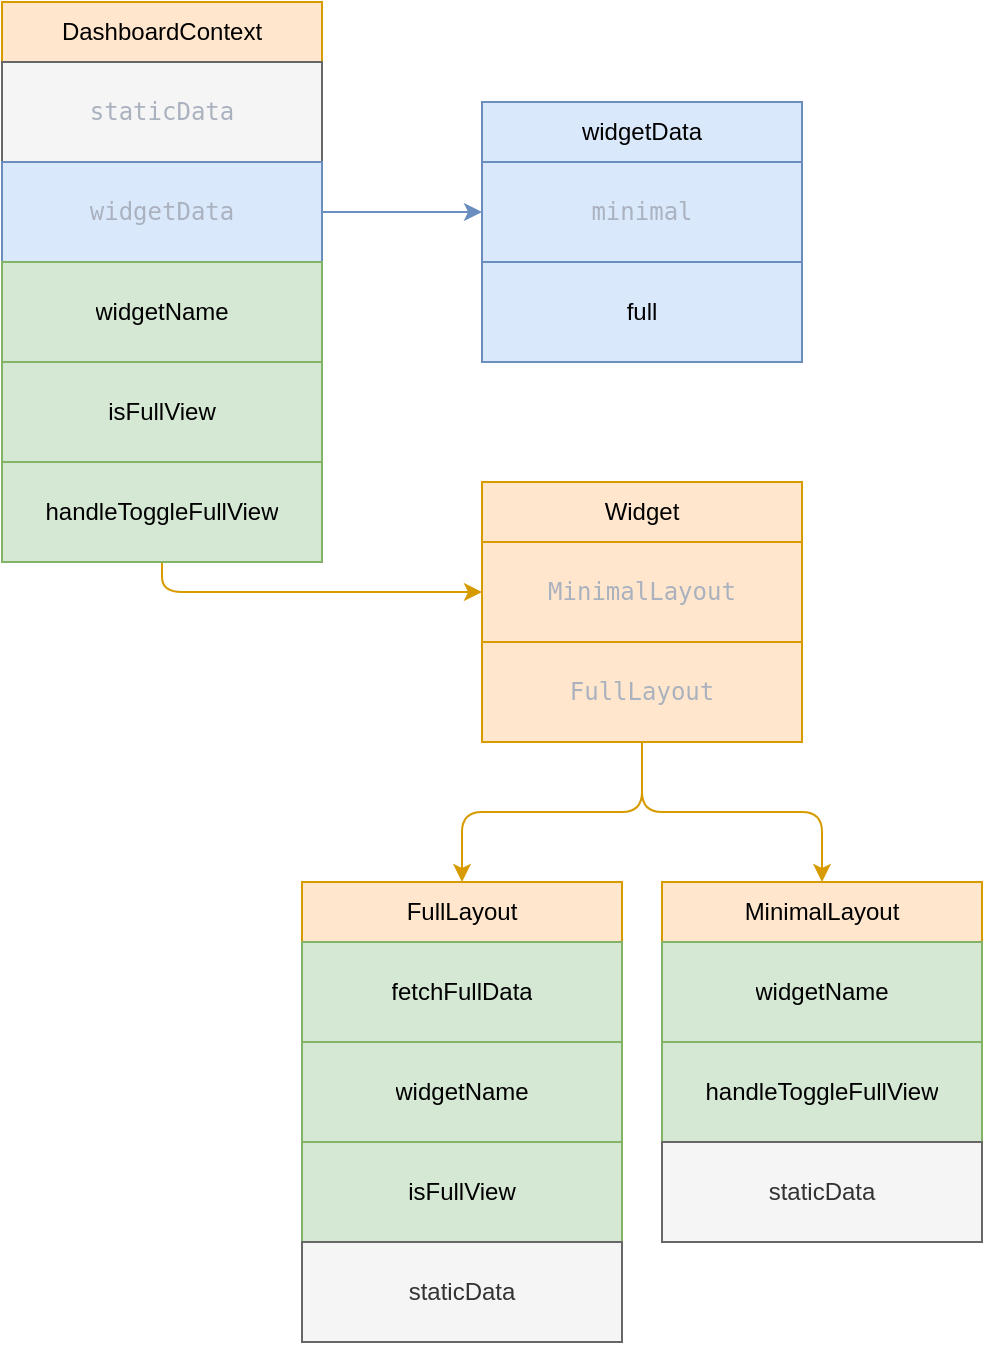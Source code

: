 <mxfile>
    <diagram id="y97ux0yySkE4DyIflFOb" name="Страница — 1">
        <mxGraphModel dx="706" dy="481" grid="1" gridSize="10" guides="1" tooltips="1" connect="1" arrows="1" fold="1" page="1" pageScale="1" pageWidth="827" pageHeight="1169" math="0" shadow="0">
            <root>
                <mxCell id="0"/>
                <mxCell id="1" parent="0"/>
                <mxCell id="61" style="edgeStyle=orthogonalEdgeStyle;html=1;exitX=0.5;exitY=1;exitDx=0;exitDy=0;entryX=0;entryY=0.5;entryDx=0;entryDy=0;fillColor=#ffe6cc;strokeColor=#d79b00;" edge="1" parent="1" source="2" target="33">
                    <mxGeometry relative="1" as="geometry"/>
                </mxCell>
                <mxCell id="2" value="DashboardContext" style="swimlane;fontStyle=0;childLayout=stackLayout;horizontal=1;startSize=30;horizontalStack=0;resizeParent=1;resizeParentMax=0;resizeLast=0;collapsible=1;marginBottom=0;whiteSpace=wrap;html=1;fillColor=#ffe6cc;strokeColor=#d79b00;" parent="1" vertex="1">
                    <mxGeometry x="80" y="40" width="160" height="280" as="geometry"/>
                </mxCell>
                <mxCell id="6" value="&lt;div style=&quot;color: rgb(171, 178, 191);&quot;&gt;&lt;pre style=&quot;font-family: &amp;quot;JetBrains Mono&amp;quot;, monospace;&quot;&gt;&lt;div style=&quot;color: rgb(171, 178, 191);&quot;&gt;&lt;pre style=&quot;font-family: &amp;quot;JetBrains Mono&amp;quot;, monospace;&quot;&gt;&lt;span&gt;staticData&lt;/span&gt;&lt;/pre&gt;&lt;/div&gt;&lt;/pre&gt;&lt;/div&gt;" style="text;strokeColor=#666666;fillColor=#f5f5f5;align=center;verticalAlign=middle;spacingLeft=4;spacingRight=4;overflow=hidden;points=[[0,0.5],[1,0.5]];portConstraint=eastwest;rotatable=0;whiteSpace=wrap;html=1;horizontal=1;fontColor=#333333;" parent="2" vertex="1">
                    <mxGeometry y="30" width="160" height="50" as="geometry"/>
                </mxCell>
                <mxCell id="14" value="&lt;div&gt;&lt;pre style=&quot;font-family: &amp;quot;JetBrains Mono&amp;quot;, monospace;&quot;&gt;&lt;div&gt;&lt;pre style=&quot;font-family: &amp;quot;JetBrains Mono&amp;quot;, monospace;&quot;&gt;&lt;font style=&quot;color: light-dark(rgb(171, 178, 191), rgb(255, 255, 255));&quot;&gt;widgetData&lt;/font&gt;&lt;/pre&gt;&lt;/div&gt;&lt;/pre&gt;&lt;/div&gt;" style="text;align=center;verticalAlign=middle;spacingLeft=4;spacingRight=4;overflow=hidden;points=[[0,0.5],[1,0.5]];portConstraint=eastwest;rotatable=0;whiteSpace=wrap;html=1;horizontal=1;fillColor=#dae8fc;strokeColor=#6c8ebf;" vertex="1" parent="2">
                    <mxGeometry y="80" width="160" height="50" as="geometry"/>
                </mxCell>
                <mxCell id="15" value="widgetName" style="text;align=center;verticalAlign=middle;spacingLeft=4;spacingRight=4;overflow=hidden;points=[[0,0.5],[1,0.5]];portConstraint=eastwest;rotatable=0;whiteSpace=wrap;html=1;horizontal=1;fillColor=#d5e8d4;strokeColor=#82b366;" vertex="1" parent="2">
                    <mxGeometry y="130" width="160" height="50" as="geometry"/>
                </mxCell>
                <mxCell id="29" value="isFullView" style="text;align=center;verticalAlign=middle;spacingLeft=4;spacingRight=4;overflow=hidden;points=[[0,0.5],[1,0.5]];portConstraint=eastwest;rotatable=0;whiteSpace=wrap;html=1;horizontal=1;fillColor=#d5e8d4;strokeColor=#82b366;" vertex="1" parent="2">
                    <mxGeometry y="180" width="160" height="50" as="geometry"/>
                </mxCell>
                <mxCell id="30" value="handleToggleFullView" style="text;align=center;verticalAlign=middle;spacingLeft=4;spacingRight=4;overflow=hidden;points=[[0,0.5],[1,0.5]];portConstraint=eastwest;rotatable=0;whiteSpace=wrap;html=1;horizontal=1;fillColor=#d5e8d4;strokeColor=#82b366;" vertex="1" parent="2">
                    <mxGeometry y="230" width="160" height="50" as="geometry"/>
                </mxCell>
                <mxCell id="22" value="widgetData" style="swimlane;fontStyle=0;childLayout=stackLayout;horizontal=1;startSize=30;horizontalStack=0;resizeParent=1;resizeParentMax=0;resizeLast=0;collapsible=1;marginBottom=0;whiteSpace=wrap;html=1;fillColor=#dae8fc;strokeColor=#6c8ebf;" vertex="1" parent="1">
                    <mxGeometry x="320" y="90" width="160" height="130" as="geometry"/>
                </mxCell>
                <mxCell id="24" value="&lt;div&gt;&lt;pre style=&quot;font-family: &amp;quot;JetBrains Mono&amp;quot;, monospace;&quot;&gt;&lt;div&gt;&lt;pre style=&quot;font-family: &amp;quot;JetBrains Mono&amp;quot;, monospace;&quot;&gt;&lt;font style=&quot;color: light-dark(rgb(171, 178, 191), rgb(255, 255, 255));&quot;&gt;minimal&lt;/font&gt;&lt;/pre&gt;&lt;/div&gt;&lt;/pre&gt;&lt;/div&gt;" style="text;align=center;verticalAlign=middle;spacingLeft=4;spacingRight=4;overflow=hidden;points=[[0,0.5],[1,0.5]];portConstraint=eastwest;rotatable=0;whiteSpace=wrap;html=1;horizontal=1;fillColor=#dae8fc;strokeColor=#6c8ebf;" vertex="1" parent="22">
                    <mxGeometry y="30" width="160" height="50" as="geometry"/>
                </mxCell>
                <mxCell id="25" value="full" style="text;align=center;verticalAlign=middle;spacingLeft=4;spacingRight=4;overflow=hidden;points=[[0,0.5],[1,0.5]];portConstraint=eastwest;rotatable=0;whiteSpace=wrap;html=1;horizontal=1;fillColor=#dae8fc;strokeColor=#6c8ebf;" vertex="1" parent="22">
                    <mxGeometry y="80" width="160" height="50" as="geometry"/>
                </mxCell>
                <mxCell id="31" style="edgeStyle=elbowEdgeStyle;html=1;exitX=1;exitY=0.5;exitDx=0;exitDy=0;entryX=0;entryY=0.5;entryDx=0;entryDy=0;fillColor=#dae8fc;strokeColor=#6c8ebf;elbow=vertical;" edge="1" parent="1" source="14" target="24">
                    <mxGeometry relative="1" as="geometry"/>
                </mxCell>
                <mxCell id="60" style="edgeStyle=elbowEdgeStyle;html=1;entryX=0.5;entryY=0;entryDx=0;entryDy=0;elbow=vertical;fillColor=#ffe6cc;strokeColor=#d79b00;" edge="1" parent="1" source="32" target="46">
                    <mxGeometry relative="1" as="geometry"/>
                </mxCell>
                <mxCell id="32" value="Widget" style="swimlane;fontStyle=0;childLayout=stackLayout;horizontal=1;startSize=30;horizontalStack=0;resizeParent=1;resizeParentMax=0;resizeLast=0;collapsible=1;marginBottom=0;whiteSpace=wrap;html=1;fillColor=#ffe6cc;strokeColor=#d79b00;" vertex="1" parent="1">
                    <mxGeometry x="320" y="280" width="160" height="130" as="geometry"/>
                </mxCell>
                <mxCell id="33" value="&lt;div&gt;&lt;pre style=&quot;font-family: &amp;quot;JetBrains Mono&amp;quot;, monospace;&quot;&gt;&lt;div&gt;&lt;pre style=&quot;font-family: &amp;quot;JetBrains Mono&amp;quot;, monospace;&quot;&gt;&lt;font style=&quot;color: light-dark(rgb(171, 178, 191), rgb(255, 255, 255));&quot;&gt;MinimalLayout&lt;/font&gt;&lt;/pre&gt;&lt;/div&gt;&lt;/pre&gt;&lt;/div&gt;" style="text;align=center;verticalAlign=middle;spacingLeft=4;spacingRight=4;overflow=hidden;points=[[0,0.5],[1,0.5]];portConstraint=eastwest;rotatable=0;whiteSpace=wrap;html=1;horizontal=1;fillColor=#ffe6cc;strokeColor=#d79b00;" vertex="1" parent="32">
                    <mxGeometry y="30" width="160" height="50" as="geometry"/>
                </mxCell>
                <mxCell id="35" value="&lt;div&gt;&lt;pre style=&quot;font-family: &amp;quot;JetBrains Mono&amp;quot;, monospace;&quot;&gt;&lt;div&gt;&lt;pre style=&quot;font-family: &amp;quot;JetBrains Mono&amp;quot;, monospace;&quot;&gt;&lt;font style=&quot;color: light-dark(rgb(171, 178, 191), rgb(255, 255, 255));&quot;&gt;FullLayout&lt;/font&gt;&lt;/pre&gt;&lt;/div&gt;&lt;/pre&gt;&lt;/div&gt;" style="text;align=center;verticalAlign=middle;spacingLeft=4;spacingRight=4;overflow=hidden;points=[[0,0.5],[1,0.5]];portConstraint=eastwest;rotatable=0;whiteSpace=wrap;html=1;horizontal=1;fillColor=#ffe6cc;strokeColor=#d79b00;" vertex="1" parent="32">
                    <mxGeometry y="80" width="160" height="50" as="geometry"/>
                </mxCell>
                <mxCell id="38" value="MinimalLayout" style="swimlane;fontStyle=0;childLayout=stackLayout;horizontal=1;startSize=30;horizontalStack=0;resizeParent=1;resizeParentMax=0;resizeLast=0;collapsible=1;marginBottom=0;whiteSpace=wrap;html=1;fillColor=#ffe6cc;strokeColor=#d79b00;" vertex="1" parent="1">
                    <mxGeometry x="410" y="480" width="160" height="180" as="geometry"/>
                </mxCell>
                <mxCell id="56" value="widgetName" style="text;align=center;verticalAlign=middle;spacingLeft=4;spacingRight=4;overflow=hidden;points=[[0,0.5],[1,0.5]];portConstraint=eastwest;rotatable=0;whiteSpace=wrap;html=1;horizontal=1;fillColor=#d5e8d4;strokeColor=#82b366;" vertex="1" parent="38">
                    <mxGeometry y="30" width="160" height="50" as="geometry"/>
                </mxCell>
                <mxCell id="42" value="handleToggleFullView" style="text;align=center;verticalAlign=middle;spacingLeft=4;spacingRight=4;overflow=hidden;points=[[0,0.5],[1,0.5]];portConstraint=eastwest;rotatable=0;whiteSpace=wrap;html=1;horizontal=1;fillColor=#d5e8d4;strokeColor=#82b366;" vertex="1" parent="38">
                    <mxGeometry y="80" width="160" height="50" as="geometry"/>
                </mxCell>
                <mxCell id="43" value="staticData" style="text;align=center;verticalAlign=middle;spacingLeft=4;spacingRight=4;overflow=hidden;points=[[0,0.5],[1,0.5]];portConstraint=eastwest;rotatable=0;whiteSpace=wrap;html=1;horizontal=1;fillColor=#f5f5f5;strokeColor=#666666;fontColor=#333333;" vertex="1" parent="38">
                    <mxGeometry y="130" width="160" height="50" as="geometry"/>
                </mxCell>
                <mxCell id="46" value="FullLayout" style="swimlane;fontStyle=0;childLayout=stackLayout;horizontal=1;startSize=30;horizontalStack=0;resizeParent=1;resizeParentMax=0;resizeLast=0;collapsible=1;marginBottom=0;whiteSpace=wrap;html=1;fillColor=#ffe6cc;strokeColor=#d79b00;" vertex="1" parent="1">
                    <mxGeometry x="230" y="480" width="160" height="230" as="geometry"/>
                </mxCell>
                <mxCell id="53" value="fetchFullData" style="text;align=center;verticalAlign=middle;spacingLeft=4;spacingRight=4;overflow=hidden;points=[[0,0.5],[1,0.5]];portConstraint=eastwest;rotatable=0;whiteSpace=wrap;html=1;horizontal=1;fillColor=#d5e8d4;strokeColor=#82b366;" vertex="1" parent="46">
                    <mxGeometry y="30" width="160" height="50" as="geometry"/>
                </mxCell>
                <mxCell id="57" value="widgetName" style="text;align=center;verticalAlign=middle;spacingLeft=4;spacingRight=4;overflow=hidden;points=[[0,0.5],[1,0.5]];portConstraint=eastwest;rotatable=0;whiteSpace=wrap;html=1;horizontal=1;fillColor=#d5e8d4;strokeColor=#82b366;" vertex="1" parent="46">
                    <mxGeometry y="80" width="160" height="50" as="geometry"/>
                </mxCell>
                <mxCell id="48" value="isFullView" style="text;align=center;verticalAlign=middle;spacingLeft=4;spacingRight=4;overflow=hidden;points=[[0,0.5],[1,0.5]];portConstraint=eastwest;rotatable=0;whiteSpace=wrap;html=1;horizontal=1;fillColor=#d5e8d4;strokeColor=#82b366;" vertex="1" parent="46">
                    <mxGeometry y="130" width="160" height="50" as="geometry"/>
                </mxCell>
                <mxCell id="49" value="staticData" style="text;align=center;verticalAlign=middle;spacingLeft=4;spacingRight=4;overflow=hidden;points=[[0,0.5],[1,0.5]];portConstraint=eastwest;rotatable=0;whiteSpace=wrap;html=1;horizontal=1;fillColor=#f5f5f5;strokeColor=#666666;fontColor=#333333;" vertex="1" parent="46">
                    <mxGeometry y="180" width="160" height="50" as="geometry"/>
                </mxCell>
                <mxCell id="59" style="edgeStyle=elbowEdgeStyle;html=1;exitX=0.5;exitY=1;exitDx=0;exitDy=0;entryX=0.5;entryY=0;entryDx=0;entryDy=0;elbow=vertical;fillColor=#ffe6cc;strokeColor=#d79b00;" edge="1" parent="1" source="32" target="38">
                    <mxGeometry relative="1" as="geometry"/>
                </mxCell>
            </root>
        </mxGraphModel>
    </diagram>
</mxfile>